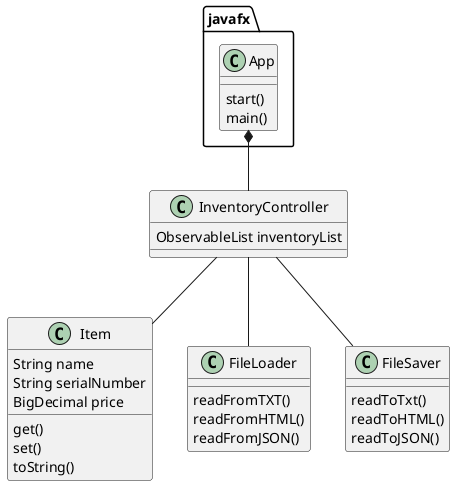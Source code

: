 @startuml
'https://plantuml.com/class-diagram

class javafx.App {
    start()
    main()
}

class Item {
    String name
    String serialNumber
    BigDecimal price

    get()
    set()
    toString()
}

class FileLoader {

    readFromTXT()
    readFromHTML()
    readFromJSON()

}

class FileSaver {

    readToTxt()
    readToHTML()
    readToJSON()

}

class InventoryController {
    ObservableList inventoryList
}

javafx.App*--InventoryController
InventoryController--FileLoader
InventoryController--Item
InventoryController--FileSaver

@enduml